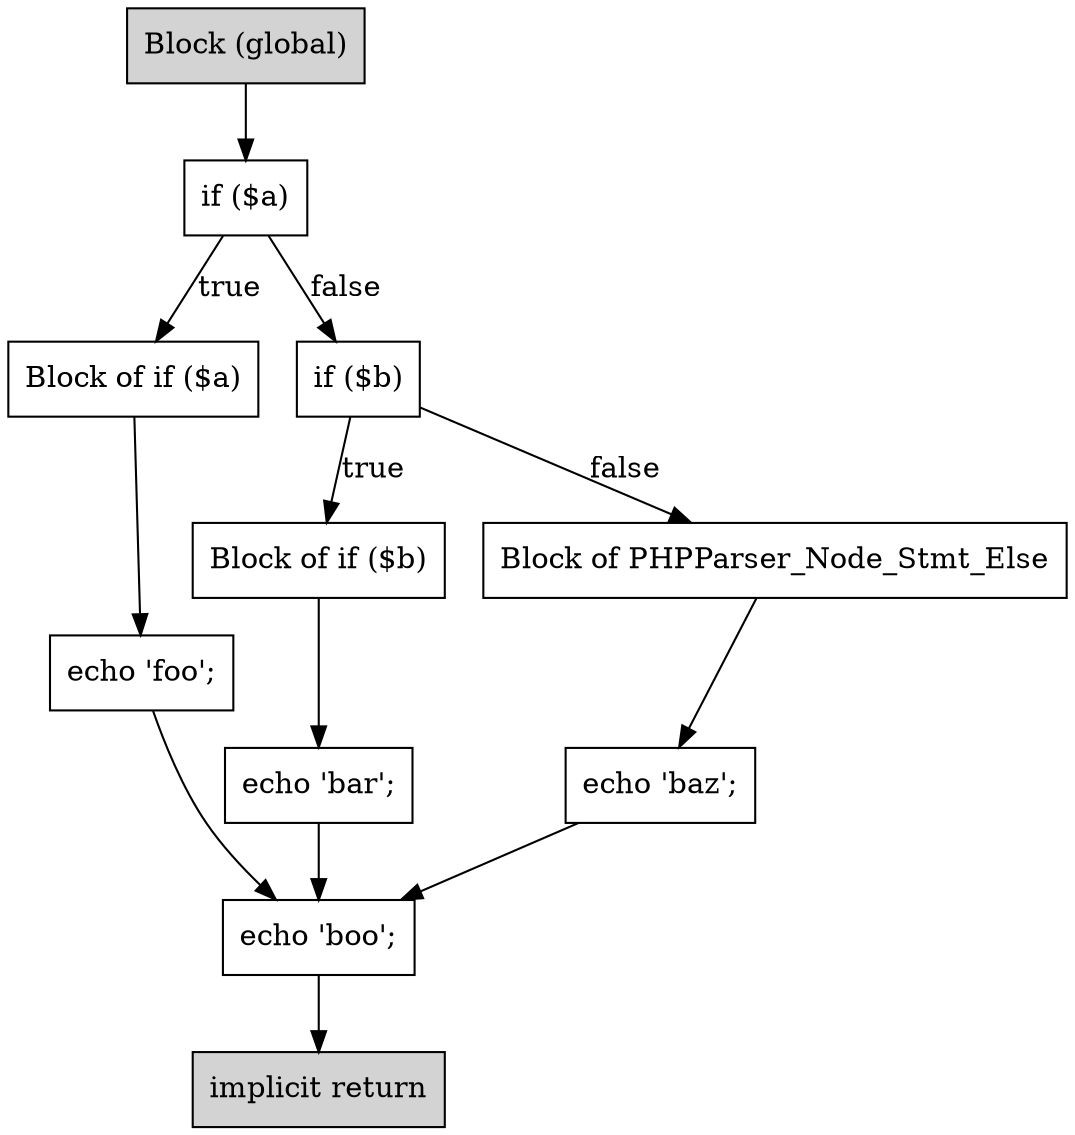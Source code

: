 digraph G {
    B1 [shape=box,label="implicit return",style=filled]
    B2 [shape=box,label="Block (global)",style=filled]
    B2 -> B3
    B4 [shape=box,label="echo 'foo';"]
    B4 -> B5
    B5 [shape=box,label="echo 'boo';"]
    B5 -> B1
    B6 [shape=box,label="Block of if ($a)"]
    B6 -> B4
    B7 [shape=box,label="echo 'bar';"]
    B7 -> B5
    B8 [shape=box,label="Block of if ($b)"]
    B8 -> B7
    B9 [shape=box,label="echo 'baz';"]
    B9 -> B5
    B10 [shape=box,label="Block of PHPParser_Node_Stmt_Else"]
    B10 -> B9
    B3 [shape=box,label="if ($a)"]
    B3 -> B6 [label="true"]
    B3 -> B11 [label="false"]
    B11 [shape=box,label="if ($b)"]
    B11 -> B8 [label="true"]
    B11 -> B10 [label="false"]
}